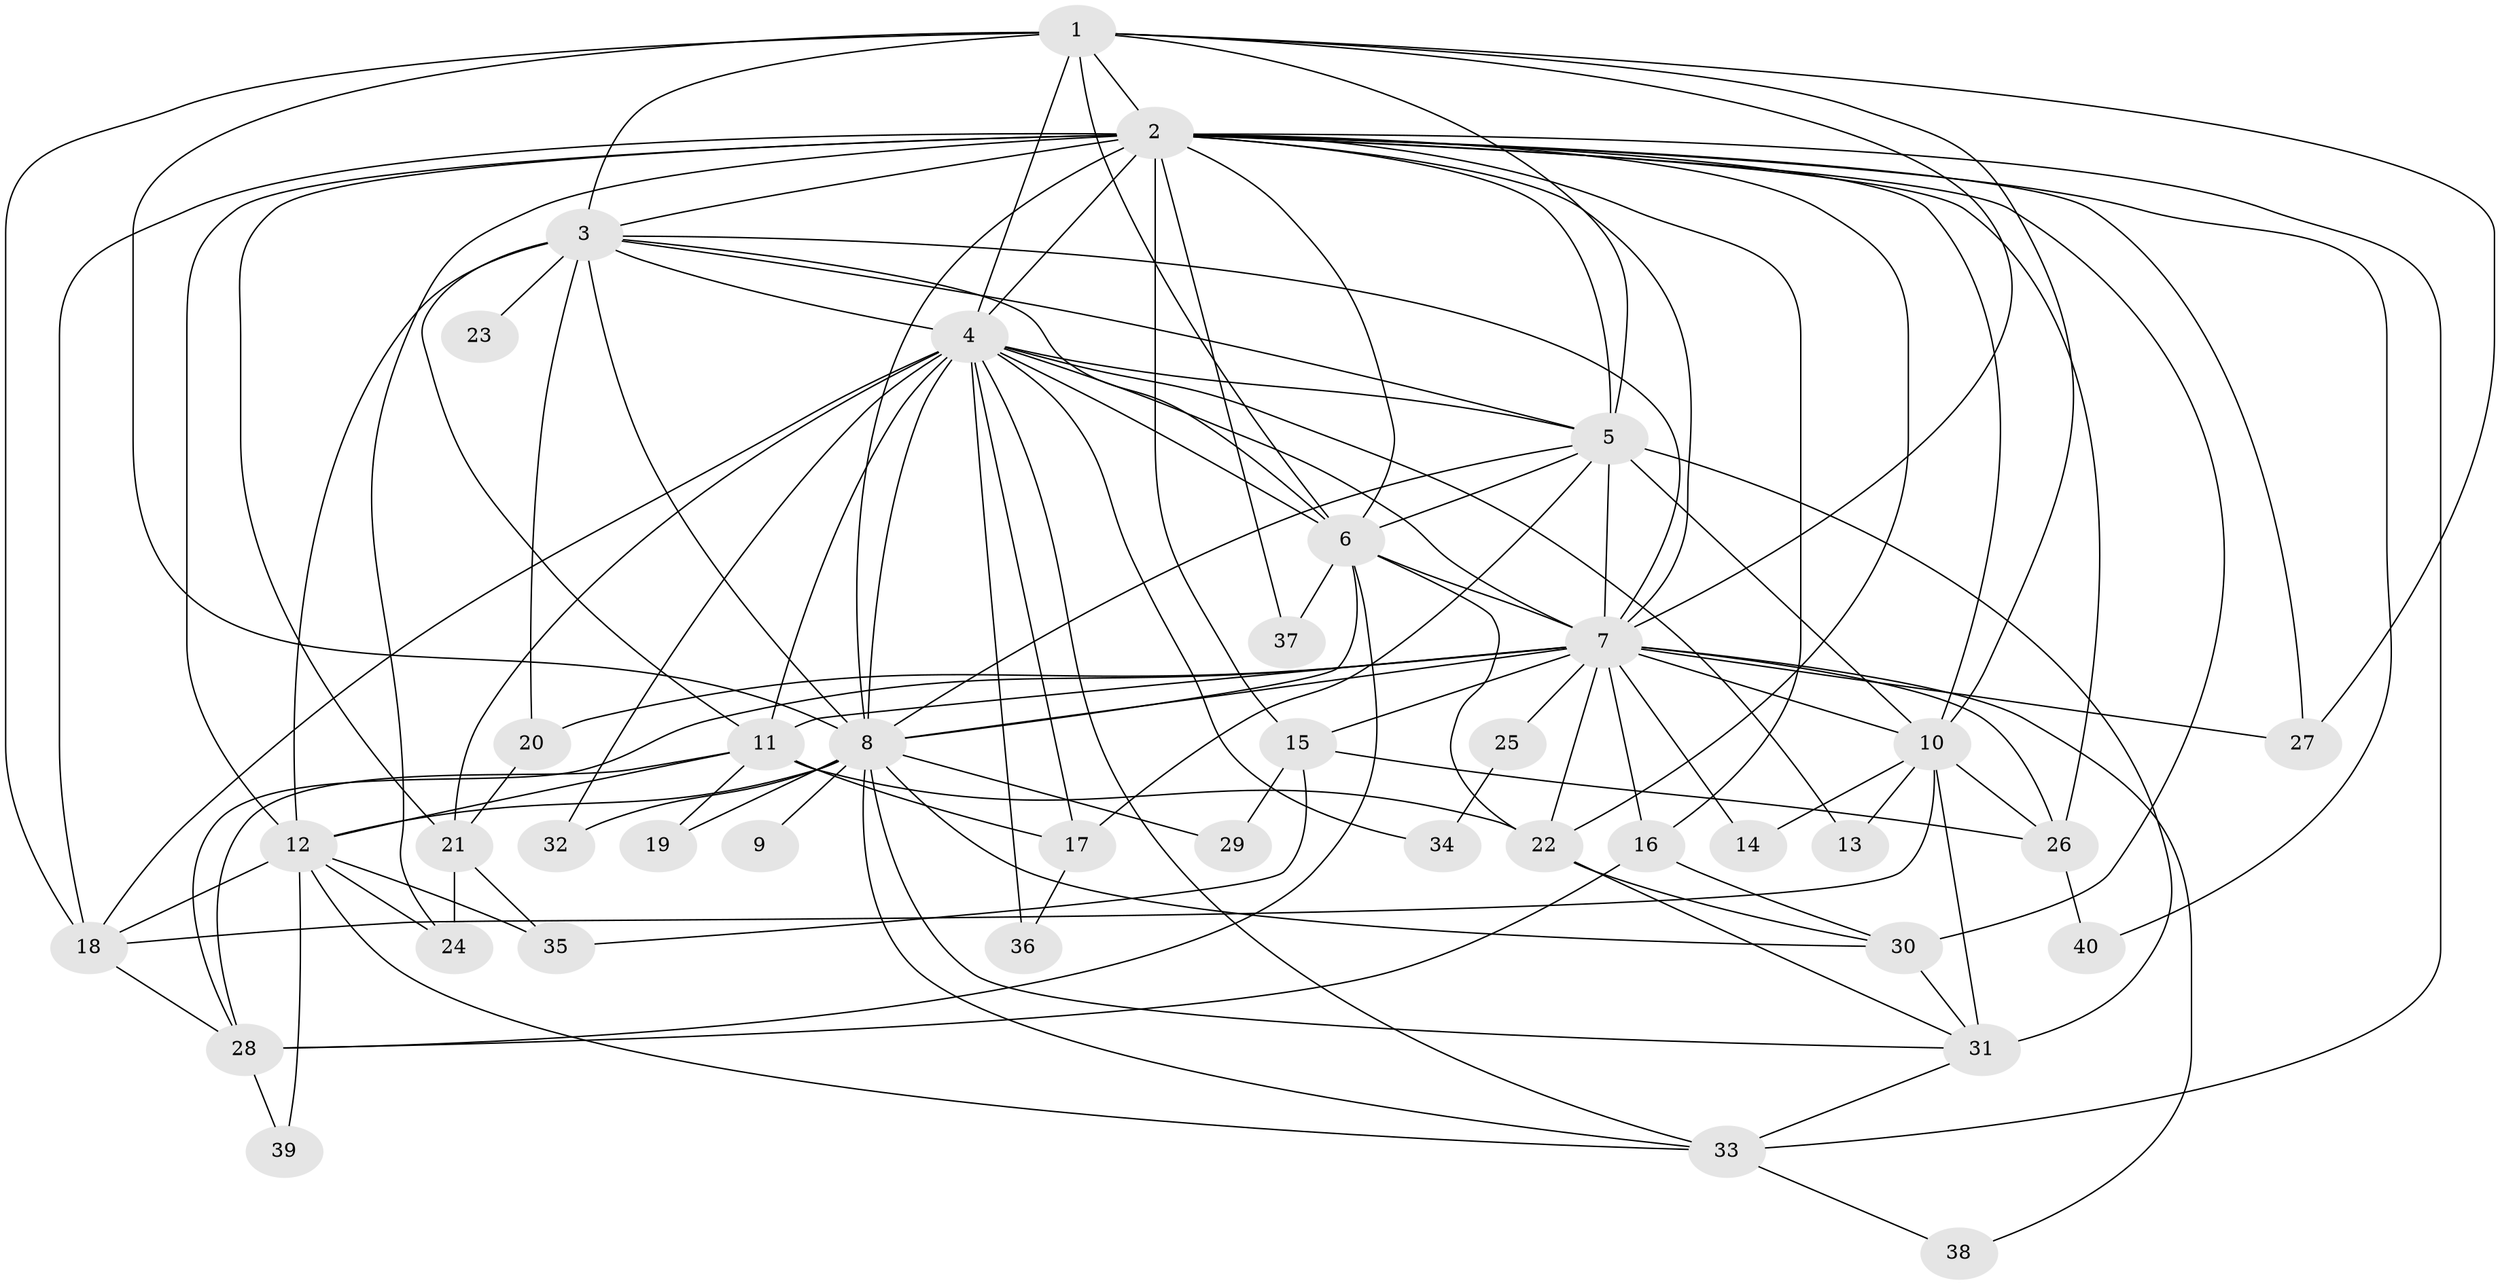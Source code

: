 // original degree distribution, {20: 0.01020408163265306, 24: 0.01020408163265306, 16: 0.01020408163265306, 27: 0.01020408163265306, 18: 0.02040816326530612, 14: 0.01020408163265306, 28: 0.01020408163265306, 13: 0.02040816326530612, 19: 0.01020408163265306, 2: 0.5408163265306123, 6: 0.05102040816326531, 3: 0.23469387755102042, 5: 0.030612244897959183, 4: 0.030612244897959183}
// Generated by graph-tools (version 1.1) at 2025/49/03/04/25 22:49:42]
// undirected, 40 vertices, 117 edges
graph export_dot {
  node [color=gray90,style=filled];
  1;
  2;
  3;
  4;
  5;
  6;
  7;
  8;
  9;
  10;
  11;
  12;
  13;
  14;
  15;
  16;
  17;
  18;
  19;
  20;
  21;
  22;
  23;
  24;
  25;
  26;
  27;
  28;
  29;
  30;
  31;
  32;
  33;
  34;
  35;
  36;
  37;
  38;
  39;
  40;
  1 -- 2 [weight=4.0];
  1 -- 3 [weight=2.0];
  1 -- 4 [weight=2.0];
  1 -- 5 [weight=2.0];
  1 -- 6 [weight=2.0];
  1 -- 7 [weight=2.0];
  1 -- 8 [weight=2.0];
  1 -- 10 [weight=1.0];
  1 -- 18 [weight=4.0];
  1 -- 27 [weight=1.0];
  2 -- 3 [weight=2.0];
  2 -- 4 [weight=4.0];
  2 -- 5 [weight=2.0];
  2 -- 6 [weight=2.0];
  2 -- 7 [weight=3.0];
  2 -- 8 [weight=3.0];
  2 -- 10 [weight=1.0];
  2 -- 12 [weight=10.0];
  2 -- 15 [weight=1.0];
  2 -- 16 [weight=1.0];
  2 -- 18 [weight=1.0];
  2 -- 21 [weight=1.0];
  2 -- 22 [weight=1.0];
  2 -- 24 [weight=1.0];
  2 -- 26 [weight=1.0];
  2 -- 27 [weight=1.0];
  2 -- 30 [weight=3.0];
  2 -- 33 [weight=1.0];
  2 -- 37 [weight=1.0];
  2 -- 40 [weight=1.0];
  3 -- 4 [weight=2.0];
  3 -- 5 [weight=1.0];
  3 -- 6 [weight=1.0];
  3 -- 7 [weight=1.0];
  3 -- 8 [weight=1.0];
  3 -- 11 [weight=1.0];
  3 -- 12 [weight=2.0];
  3 -- 20 [weight=1.0];
  3 -- 23 [weight=1.0];
  4 -- 5 [weight=2.0];
  4 -- 6 [weight=2.0];
  4 -- 7 [weight=2.0];
  4 -- 8 [weight=2.0];
  4 -- 11 [weight=1.0];
  4 -- 13 [weight=1.0];
  4 -- 17 [weight=2.0];
  4 -- 18 [weight=2.0];
  4 -- 21 [weight=1.0];
  4 -- 32 [weight=1.0];
  4 -- 33 [weight=1.0];
  4 -- 34 [weight=1.0];
  4 -- 36 [weight=1.0];
  5 -- 6 [weight=1.0];
  5 -- 7 [weight=1.0];
  5 -- 8 [weight=1.0];
  5 -- 10 [weight=2.0];
  5 -- 17 [weight=1.0];
  5 -- 31 [weight=5.0];
  6 -- 7 [weight=2.0];
  6 -- 8 [weight=1.0];
  6 -- 22 [weight=1.0];
  6 -- 28 [weight=2.0];
  6 -- 37 [weight=1.0];
  7 -- 8 [weight=1.0];
  7 -- 10 [weight=1.0];
  7 -- 11 [weight=2.0];
  7 -- 14 [weight=1.0];
  7 -- 15 [weight=2.0];
  7 -- 16 [weight=1.0];
  7 -- 20 [weight=1.0];
  7 -- 22 [weight=1.0];
  7 -- 25 [weight=1.0];
  7 -- 26 [weight=1.0];
  7 -- 27 [weight=1.0];
  7 -- 28 [weight=1.0];
  7 -- 38 [weight=1.0];
  8 -- 9 [weight=1.0];
  8 -- 12 [weight=1.0];
  8 -- 19 [weight=1.0];
  8 -- 29 [weight=1.0];
  8 -- 30 [weight=1.0];
  8 -- 31 [weight=1.0];
  8 -- 32 [weight=1.0];
  8 -- 33 [weight=1.0];
  10 -- 13 [weight=1.0];
  10 -- 14 [weight=1.0];
  10 -- 18 [weight=1.0];
  10 -- 26 [weight=1.0];
  10 -- 31 [weight=2.0];
  11 -- 12 [weight=1.0];
  11 -- 17 [weight=1.0];
  11 -- 19 [weight=2.0];
  11 -- 22 [weight=5.0];
  11 -- 28 [weight=1.0];
  12 -- 18 [weight=2.0];
  12 -- 24 [weight=1.0];
  12 -- 33 [weight=1.0];
  12 -- 35 [weight=1.0];
  12 -- 39 [weight=1.0];
  15 -- 26 [weight=1.0];
  15 -- 29 [weight=1.0];
  15 -- 35 [weight=1.0];
  16 -- 28 [weight=4.0];
  16 -- 30 [weight=1.0];
  17 -- 36 [weight=1.0];
  18 -- 28 [weight=1.0];
  20 -- 21 [weight=1.0];
  21 -- 24 [weight=2.0];
  21 -- 35 [weight=1.0];
  22 -- 30 [weight=1.0];
  22 -- 31 [weight=1.0];
  25 -- 34 [weight=1.0];
  26 -- 40 [weight=1.0];
  28 -- 39 [weight=1.0];
  30 -- 31 [weight=1.0];
  31 -- 33 [weight=1.0];
  33 -- 38 [weight=1.0];
}
